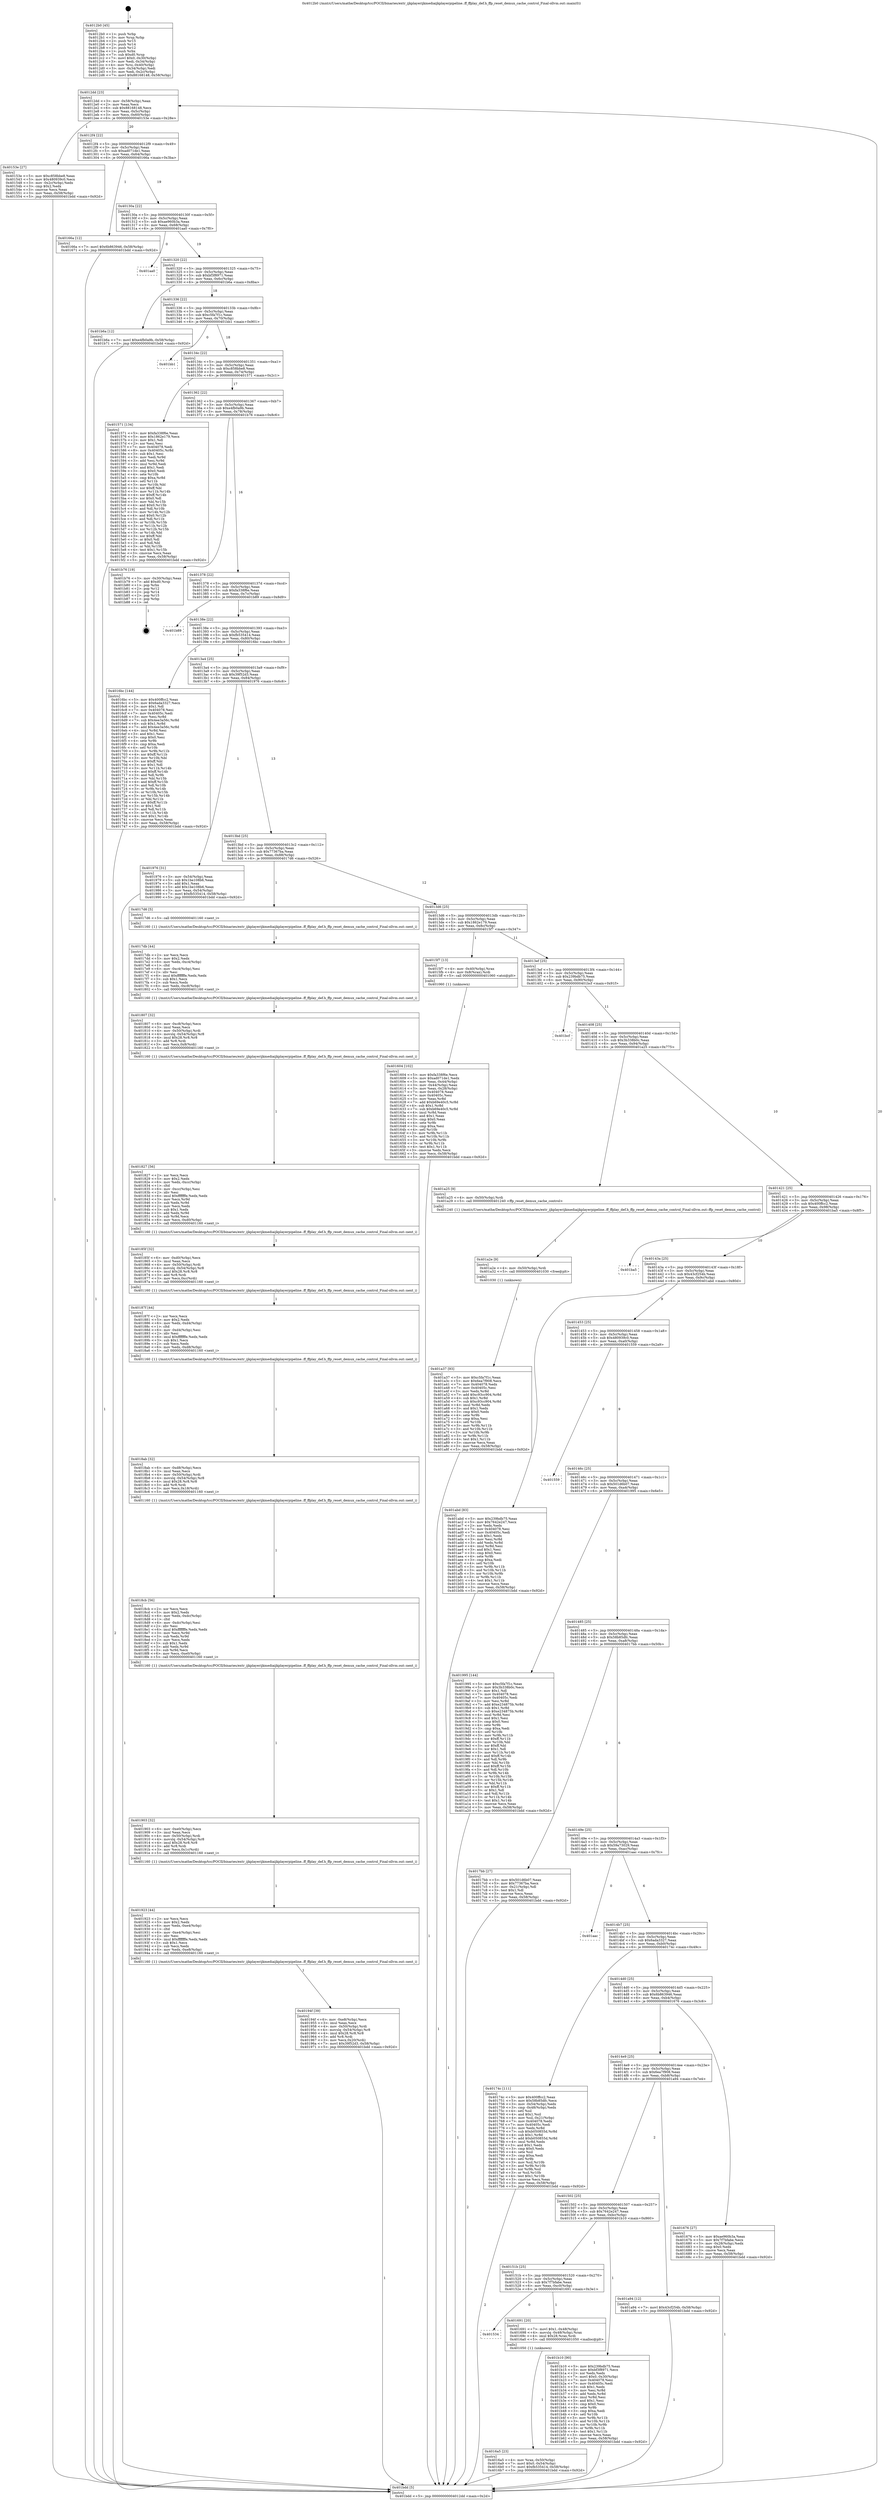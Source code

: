 digraph "0x4012b0" {
  label = "0x4012b0 (/mnt/c/Users/mathe/Desktop/tcc/POCII/binaries/extr_ijkplayerijkmediaijkplayerpipeline..ff_ffplay_def.h_ffp_reset_demux_cache_control_Final-ollvm.out::main(0))"
  labelloc = "t"
  node[shape=record]

  Entry [label="",width=0.3,height=0.3,shape=circle,fillcolor=black,style=filled]
  "0x4012dd" [label="{
     0x4012dd [23]\l
     | [instrs]\l
     &nbsp;&nbsp;0x4012dd \<+3\>: mov -0x58(%rbp),%eax\l
     &nbsp;&nbsp;0x4012e0 \<+2\>: mov %eax,%ecx\l
     &nbsp;&nbsp;0x4012e2 \<+6\>: sub $0x88168148,%ecx\l
     &nbsp;&nbsp;0x4012e8 \<+3\>: mov %eax,-0x5c(%rbp)\l
     &nbsp;&nbsp;0x4012eb \<+3\>: mov %ecx,-0x60(%rbp)\l
     &nbsp;&nbsp;0x4012ee \<+6\>: je 000000000040153e \<main+0x28e\>\l
  }"]
  "0x40153e" [label="{
     0x40153e [27]\l
     | [instrs]\l
     &nbsp;&nbsp;0x40153e \<+5\>: mov $0xc858bbe8,%eax\l
     &nbsp;&nbsp;0x401543 \<+5\>: mov $0x480939c0,%ecx\l
     &nbsp;&nbsp;0x401548 \<+3\>: mov -0x2c(%rbp),%edx\l
     &nbsp;&nbsp;0x40154b \<+3\>: cmp $0x2,%edx\l
     &nbsp;&nbsp;0x40154e \<+3\>: cmovne %ecx,%eax\l
     &nbsp;&nbsp;0x401551 \<+3\>: mov %eax,-0x58(%rbp)\l
     &nbsp;&nbsp;0x401554 \<+5\>: jmp 0000000000401bdd \<main+0x92d\>\l
  }"]
  "0x4012f4" [label="{
     0x4012f4 [22]\l
     | [instrs]\l
     &nbsp;&nbsp;0x4012f4 \<+5\>: jmp 00000000004012f9 \<main+0x49\>\l
     &nbsp;&nbsp;0x4012f9 \<+3\>: mov -0x5c(%rbp),%eax\l
     &nbsp;&nbsp;0x4012fc \<+5\>: sub $0xad071de1,%eax\l
     &nbsp;&nbsp;0x401301 \<+3\>: mov %eax,-0x64(%rbp)\l
     &nbsp;&nbsp;0x401304 \<+6\>: je 000000000040166a \<main+0x3ba\>\l
  }"]
  "0x401bdd" [label="{
     0x401bdd [5]\l
     | [instrs]\l
     &nbsp;&nbsp;0x401bdd \<+5\>: jmp 00000000004012dd \<main+0x2d\>\l
  }"]
  "0x4012b0" [label="{
     0x4012b0 [45]\l
     | [instrs]\l
     &nbsp;&nbsp;0x4012b0 \<+1\>: push %rbp\l
     &nbsp;&nbsp;0x4012b1 \<+3\>: mov %rsp,%rbp\l
     &nbsp;&nbsp;0x4012b4 \<+2\>: push %r15\l
     &nbsp;&nbsp;0x4012b6 \<+2\>: push %r14\l
     &nbsp;&nbsp;0x4012b8 \<+2\>: push %r12\l
     &nbsp;&nbsp;0x4012ba \<+1\>: push %rbx\l
     &nbsp;&nbsp;0x4012bb \<+7\>: sub $0xd0,%rsp\l
     &nbsp;&nbsp;0x4012c2 \<+7\>: movl $0x0,-0x30(%rbp)\l
     &nbsp;&nbsp;0x4012c9 \<+3\>: mov %edi,-0x34(%rbp)\l
     &nbsp;&nbsp;0x4012cc \<+4\>: mov %rsi,-0x40(%rbp)\l
     &nbsp;&nbsp;0x4012d0 \<+3\>: mov -0x34(%rbp),%edi\l
     &nbsp;&nbsp;0x4012d3 \<+3\>: mov %edi,-0x2c(%rbp)\l
     &nbsp;&nbsp;0x4012d6 \<+7\>: movl $0x88168148,-0x58(%rbp)\l
  }"]
  Exit [label="",width=0.3,height=0.3,shape=circle,fillcolor=black,style=filled,peripheries=2]
  "0x40166a" [label="{
     0x40166a [12]\l
     | [instrs]\l
     &nbsp;&nbsp;0x40166a \<+7\>: movl $0x6b863946,-0x58(%rbp)\l
     &nbsp;&nbsp;0x401671 \<+5\>: jmp 0000000000401bdd \<main+0x92d\>\l
  }"]
  "0x40130a" [label="{
     0x40130a [22]\l
     | [instrs]\l
     &nbsp;&nbsp;0x40130a \<+5\>: jmp 000000000040130f \<main+0x5f\>\l
     &nbsp;&nbsp;0x40130f \<+3\>: mov -0x5c(%rbp),%eax\l
     &nbsp;&nbsp;0x401312 \<+5\>: sub $0xae960b3a,%eax\l
     &nbsp;&nbsp;0x401317 \<+3\>: mov %eax,-0x68(%rbp)\l
     &nbsp;&nbsp;0x40131a \<+6\>: je 0000000000401aa0 \<main+0x7f0\>\l
  }"]
  "0x401a37" [label="{
     0x401a37 [93]\l
     | [instrs]\l
     &nbsp;&nbsp;0x401a37 \<+5\>: mov $0xc5fa7f1c,%eax\l
     &nbsp;&nbsp;0x401a3c \<+5\>: mov $0x6ea7f908,%ecx\l
     &nbsp;&nbsp;0x401a41 \<+7\>: mov 0x404078,%edx\l
     &nbsp;&nbsp;0x401a48 \<+7\>: mov 0x40405c,%esi\l
     &nbsp;&nbsp;0x401a4f \<+3\>: mov %edx,%r8d\l
     &nbsp;&nbsp;0x401a52 \<+7\>: add $0xc93cc904,%r8d\l
     &nbsp;&nbsp;0x401a59 \<+4\>: sub $0x1,%r8d\l
     &nbsp;&nbsp;0x401a5d \<+7\>: sub $0xc93cc904,%r8d\l
     &nbsp;&nbsp;0x401a64 \<+4\>: imul %r8d,%edx\l
     &nbsp;&nbsp;0x401a68 \<+3\>: and $0x1,%edx\l
     &nbsp;&nbsp;0x401a6b \<+3\>: cmp $0x0,%edx\l
     &nbsp;&nbsp;0x401a6e \<+4\>: sete %r9b\l
     &nbsp;&nbsp;0x401a72 \<+3\>: cmp $0xa,%esi\l
     &nbsp;&nbsp;0x401a75 \<+4\>: setl %r10b\l
     &nbsp;&nbsp;0x401a79 \<+3\>: mov %r9b,%r11b\l
     &nbsp;&nbsp;0x401a7c \<+3\>: and %r10b,%r11b\l
     &nbsp;&nbsp;0x401a7f \<+3\>: xor %r10b,%r9b\l
     &nbsp;&nbsp;0x401a82 \<+3\>: or %r9b,%r11b\l
     &nbsp;&nbsp;0x401a85 \<+4\>: test $0x1,%r11b\l
     &nbsp;&nbsp;0x401a89 \<+3\>: cmovne %ecx,%eax\l
     &nbsp;&nbsp;0x401a8c \<+3\>: mov %eax,-0x58(%rbp)\l
     &nbsp;&nbsp;0x401a8f \<+5\>: jmp 0000000000401bdd \<main+0x92d\>\l
  }"]
  "0x401aa0" [label="{
     0x401aa0\l
  }", style=dashed]
  "0x401320" [label="{
     0x401320 [22]\l
     | [instrs]\l
     &nbsp;&nbsp;0x401320 \<+5\>: jmp 0000000000401325 \<main+0x75\>\l
     &nbsp;&nbsp;0x401325 \<+3\>: mov -0x5c(%rbp),%eax\l
     &nbsp;&nbsp;0x401328 \<+5\>: sub $0xbf3f8971,%eax\l
     &nbsp;&nbsp;0x40132d \<+3\>: mov %eax,-0x6c(%rbp)\l
     &nbsp;&nbsp;0x401330 \<+6\>: je 0000000000401b6a \<main+0x8ba\>\l
  }"]
  "0x401a2e" [label="{
     0x401a2e [9]\l
     | [instrs]\l
     &nbsp;&nbsp;0x401a2e \<+4\>: mov -0x50(%rbp),%rdi\l
     &nbsp;&nbsp;0x401a32 \<+5\>: call 0000000000401030 \<free@plt\>\l
     | [calls]\l
     &nbsp;&nbsp;0x401030 \{1\} (unknown)\l
  }"]
  "0x401b6a" [label="{
     0x401b6a [12]\l
     | [instrs]\l
     &nbsp;&nbsp;0x401b6a \<+7\>: movl $0xe4fb0a9b,-0x58(%rbp)\l
     &nbsp;&nbsp;0x401b71 \<+5\>: jmp 0000000000401bdd \<main+0x92d\>\l
  }"]
  "0x401336" [label="{
     0x401336 [22]\l
     | [instrs]\l
     &nbsp;&nbsp;0x401336 \<+5\>: jmp 000000000040133b \<main+0x8b\>\l
     &nbsp;&nbsp;0x40133b \<+3\>: mov -0x5c(%rbp),%eax\l
     &nbsp;&nbsp;0x40133e \<+5\>: sub $0xc5fa7f1c,%eax\l
     &nbsp;&nbsp;0x401343 \<+3\>: mov %eax,-0x70(%rbp)\l
     &nbsp;&nbsp;0x401346 \<+6\>: je 0000000000401bb1 \<main+0x901\>\l
  }"]
  "0x40194f" [label="{
     0x40194f [39]\l
     | [instrs]\l
     &nbsp;&nbsp;0x40194f \<+6\>: mov -0xe8(%rbp),%ecx\l
     &nbsp;&nbsp;0x401955 \<+3\>: imul %eax,%ecx\l
     &nbsp;&nbsp;0x401958 \<+4\>: mov -0x50(%rbp),%rdi\l
     &nbsp;&nbsp;0x40195c \<+4\>: movslq -0x54(%rbp),%r8\l
     &nbsp;&nbsp;0x401960 \<+4\>: imul $0x28,%r8,%r8\l
     &nbsp;&nbsp;0x401964 \<+3\>: add %r8,%rdi\l
     &nbsp;&nbsp;0x401967 \<+3\>: mov %ecx,0x20(%rdi)\l
     &nbsp;&nbsp;0x40196a \<+7\>: movl $0x39f52d3,-0x58(%rbp)\l
     &nbsp;&nbsp;0x401971 \<+5\>: jmp 0000000000401bdd \<main+0x92d\>\l
  }"]
  "0x401bb1" [label="{
     0x401bb1\l
  }", style=dashed]
  "0x40134c" [label="{
     0x40134c [22]\l
     | [instrs]\l
     &nbsp;&nbsp;0x40134c \<+5\>: jmp 0000000000401351 \<main+0xa1\>\l
     &nbsp;&nbsp;0x401351 \<+3\>: mov -0x5c(%rbp),%eax\l
     &nbsp;&nbsp;0x401354 \<+5\>: sub $0xc858bbe8,%eax\l
     &nbsp;&nbsp;0x401359 \<+3\>: mov %eax,-0x74(%rbp)\l
     &nbsp;&nbsp;0x40135c \<+6\>: je 0000000000401571 \<main+0x2c1\>\l
  }"]
  "0x401923" [label="{
     0x401923 [44]\l
     | [instrs]\l
     &nbsp;&nbsp;0x401923 \<+2\>: xor %ecx,%ecx\l
     &nbsp;&nbsp;0x401925 \<+5\>: mov $0x2,%edx\l
     &nbsp;&nbsp;0x40192a \<+6\>: mov %edx,-0xe4(%rbp)\l
     &nbsp;&nbsp;0x401930 \<+1\>: cltd\l
     &nbsp;&nbsp;0x401931 \<+6\>: mov -0xe4(%rbp),%esi\l
     &nbsp;&nbsp;0x401937 \<+2\>: idiv %esi\l
     &nbsp;&nbsp;0x401939 \<+6\>: imul $0xfffffffe,%edx,%edx\l
     &nbsp;&nbsp;0x40193f \<+3\>: sub $0x1,%ecx\l
     &nbsp;&nbsp;0x401942 \<+2\>: sub %ecx,%edx\l
     &nbsp;&nbsp;0x401944 \<+6\>: mov %edx,-0xe8(%rbp)\l
     &nbsp;&nbsp;0x40194a \<+5\>: call 0000000000401160 \<next_i\>\l
     | [calls]\l
     &nbsp;&nbsp;0x401160 \{1\} (/mnt/c/Users/mathe/Desktop/tcc/POCII/binaries/extr_ijkplayerijkmediaijkplayerpipeline..ff_ffplay_def.h_ffp_reset_demux_cache_control_Final-ollvm.out::next_i)\l
  }"]
  "0x401571" [label="{
     0x401571 [134]\l
     | [instrs]\l
     &nbsp;&nbsp;0x401571 \<+5\>: mov $0xfa338f6e,%eax\l
     &nbsp;&nbsp;0x401576 \<+5\>: mov $0x1862e179,%ecx\l
     &nbsp;&nbsp;0x40157b \<+2\>: mov $0x1,%dl\l
     &nbsp;&nbsp;0x40157d \<+2\>: xor %esi,%esi\l
     &nbsp;&nbsp;0x40157f \<+7\>: mov 0x404078,%edi\l
     &nbsp;&nbsp;0x401586 \<+8\>: mov 0x40405c,%r8d\l
     &nbsp;&nbsp;0x40158e \<+3\>: sub $0x1,%esi\l
     &nbsp;&nbsp;0x401591 \<+3\>: mov %edi,%r9d\l
     &nbsp;&nbsp;0x401594 \<+3\>: add %esi,%r9d\l
     &nbsp;&nbsp;0x401597 \<+4\>: imul %r9d,%edi\l
     &nbsp;&nbsp;0x40159b \<+3\>: and $0x1,%edi\l
     &nbsp;&nbsp;0x40159e \<+3\>: cmp $0x0,%edi\l
     &nbsp;&nbsp;0x4015a1 \<+4\>: sete %r10b\l
     &nbsp;&nbsp;0x4015a5 \<+4\>: cmp $0xa,%r8d\l
     &nbsp;&nbsp;0x4015a9 \<+4\>: setl %r11b\l
     &nbsp;&nbsp;0x4015ad \<+3\>: mov %r10b,%bl\l
     &nbsp;&nbsp;0x4015b0 \<+3\>: xor $0xff,%bl\l
     &nbsp;&nbsp;0x4015b3 \<+3\>: mov %r11b,%r14b\l
     &nbsp;&nbsp;0x4015b6 \<+4\>: xor $0xff,%r14b\l
     &nbsp;&nbsp;0x4015ba \<+3\>: xor $0x0,%dl\l
     &nbsp;&nbsp;0x4015bd \<+3\>: mov %bl,%r15b\l
     &nbsp;&nbsp;0x4015c0 \<+4\>: and $0x0,%r15b\l
     &nbsp;&nbsp;0x4015c4 \<+3\>: and %dl,%r10b\l
     &nbsp;&nbsp;0x4015c7 \<+3\>: mov %r14b,%r12b\l
     &nbsp;&nbsp;0x4015ca \<+4\>: and $0x0,%r12b\l
     &nbsp;&nbsp;0x4015ce \<+3\>: and %dl,%r11b\l
     &nbsp;&nbsp;0x4015d1 \<+3\>: or %r10b,%r15b\l
     &nbsp;&nbsp;0x4015d4 \<+3\>: or %r11b,%r12b\l
     &nbsp;&nbsp;0x4015d7 \<+3\>: xor %r12b,%r15b\l
     &nbsp;&nbsp;0x4015da \<+3\>: or %r14b,%bl\l
     &nbsp;&nbsp;0x4015dd \<+3\>: xor $0xff,%bl\l
     &nbsp;&nbsp;0x4015e0 \<+3\>: or $0x0,%dl\l
     &nbsp;&nbsp;0x4015e3 \<+2\>: and %dl,%bl\l
     &nbsp;&nbsp;0x4015e5 \<+3\>: or %bl,%r15b\l
     &nbsp;&nbsp;0x4015e8 \<+4\>: test $0x1,%r15b\l
     &nbsp;&nbsp;0x4015ec \<+3\>: cmovne %ecx,%eax\l
     &nbsp;&nbsp;0x4015ef \<+3\>: mov %eax,-0x58(%rbp)\l
     &nbsp;&nbsp;0x4015f2 \<+5\>: jmp 0000000000401bdd \<main+0x92d\>\l
  }"]
  "0x401362" [label="{
     0x401362 [22]\l
     | [instrs]\l
     &nbsp;&nbsp;0x401362 \<+5\>: jmp 0000000000401367 \<main+0xb7\>\l
     &nbsp;&nbsp;0x401367 \<+3\>: mov -0x5c(%rbp),%eax\l
     &nbsp;&nbsp;0x40136a \<+5\>: sub $0xe4fb0a9b,%eax\l
     &nbsp;&nbsp;0x40136f \<+3\>: mov %eax,-0x78(%rbp)\l
     &nbsp;&nbsp;0x401372 \<+6\>: je 0000000000401b76 \<main+0x8c6\>\l
  }"]
  "0x401903" [label="{
     0x401903 [32]\l
     | [instrs]\l
     &nbsp;&nbsp;0x401903 \<+6\>: mov -0xe0(%rbp),%ecx\l
     &nbsp;&nbsp;0x401909 \<+3\>: imul %eax,%ecx\l
     &nbsp;&nbsp;0x40190c \<+4\>: mov -0x50(%rbp),%rdi\l
     &nbsp;&nbsp;0x401910 \<+4\>: movslq -0x54(%rbp),%r8\l
     &nbsp;&nbsp;0x401914 \<+4\>: imul $0x28,%r8,%r8\l
     &nbsp;&nbsp;0x401918 \<+3\>: add %r8,%rdi\l
     &nbsp;&nbsp;0x40191b \<+3\>: mov %ecx,0x1c(%rdi)\l
     &nbsp;&nbsp;0x40191e \<+5\>: call 0000000000401160 \<next_i\>\l
     | [calls]\l
     &nbsp;&nbsp;0x401160 \{1\} (/mnt/c/Users/mathe/Desktop/tcc/POCII/binaries/extr_ijkplayerijkmediaijkplayerpipeline..ff_ffplay_def.h_ffp_reset_demux_cache_control_Final-ollvm.out::next_i)\l
  }"]
  "0x401b76" [label="{
     0x401b76 [19]\l
     | [instrs]\l
     &nbsp;&nbsp;0x401b76 \<+3\>: mov -0x30(%rbp),%eax\l
     &nbsp;&nbsp;0x401b79 \<+7\>: add $0xd0,%rsp\l
     &nbsp;&nbsp;0x401b80 \<+1\>: pop %rbx\l
     &nbsp;&nbsp;0x401b81 \<+2\>: pop %r12\l
     &nbsp;&nbsp;0x401b83 \<+2\>: pop %r14\l
     &nbsp;&nbsp;0x401b85 \<+2\>: pop %r15\l
     &nbsp;&nbsp;0x401b87 \<+1\>: pop %rbp\l
     &nbsp;&nbsp;0x401b88 \<+1\>: ret\l
  }"]
  "0x401378" [label="{
     0x401378 [22]\l
     | [instrs]\l
     &nbsp;&nbsp;0x401378 \<+5\>: jmp 000000000040137d \<main+0xcd\>\l
     &nbsp;&nbsp;0x40137d \<+3\>: mov -0x5c(%rbp),%eax\l
     &nbsp;&nbsp;0x401380 \<+5\>: sub $0xfa338f6e,%eax\l
     &nbsp;&nbsp;0x401385 \<+3\>: mov %eax,-0x7c(%rbp)\l
     &nbsp;&nbsp;0x401388 \<+6\>: je 0000000000401b89 \<main+0x8d9\>\l
  }"]
  "0x4018cb" [label="{
     0x4018cb [56]\l
     | [instrs]\l
     &nbsp;&nbsp;0x4018cb \<+2\>: xor %ecx,%ecx\l
     &nbsp;&nbsp;0x4018cd \<+5\>: mov $0x2,%edx\l
     &nbsp;&nbsp;0x4018d2 \<+6\>: mov %edx,-0xdc(%rbp)\l
     &nbsp;&nbsp;0x4018d8 \<+1\>: cltd\l
     &nbsp;&nbsp;0x4018d9 \<+6\>: mov -0xdc(%rbp),%esi\l
     &nbsp;&nbsp;0x4018df \<+2\>: idiv %esi\l
     &nbsp;&nbsp;0x4018e1 \<+6\>: imul $0xfffffffe,%edx,%edx\l
     &nbsp;&nbsp;0x4018e7 \<+3\>: mov %ecx,%r9d\l
     &nbsp;&nbsp;0x4018ea \<+3\>: sub %edx,%r9d\l
     &nbsp;&nbsp;0x4018ed \<+2\>: mov %ecx,%edx\l
     &nbsp;&nbsp;0x4018ef \<+3\>: sub $0x1,%edx\l
     &nbsp;&nbsp;0x4018f2 \<+3\>: add %edx,%r9d\l
     &nbsp;&nbsp;0x4018f5 \<+3\>: sub %r9d,%ecx\l
     &nbsp;&nbsp;0x4018f8 \<+6\>: mov %ecx,-0xe0(%rbp)\l
     &nbsp;&nbsp;0x4018fe \<+5\>: call 0000000000401160 \<next_i\>\l
     | [calls]\l
     &nbsp;&nbsp;0x401160 \{1\} (/mnt/c/Users/mathe/Desktop/tcc/POCII/binaries/extr_ijkplayerijkmediaijkplayerpipeline..ff_ffplay_def.h_ffp_reset_demux_cache_control_Final-ollvm.out::next_i)\l
  }"]
  "0x401b89" [label="{
     0x401b89\l
  }", style=dashed]
  "0x40138e" [label="{
     0x40138e [22]\l
     | [instrs]\l
     &nbsp;&nbsp;0x40138e \<+5\>: jmp 0000000000401393 \<main+0xe3\>\l
     &nbsp;&nbsp;0x401393 \<+3\>: mov -0x5c(%rbp),%eax\l
     &nbsp;&nbsp;0x401396 \<+5\>: sub $0xfb535414,%eax\l
     &nbsp;&nbsp;0x40139b \<+3\>: mov %eax,-0x80(%rbp)\l
     &nbsp;&nbsp;0x40139e \<+6\>: je 00000000004016bc \<main+0x40c\>\l
  }"]
  "0x4018ab" [label="{
     0x4018ab [32]\l
     | [instrs]\l
     &nbsp;&nbsp;0x4018ab \<+6\>: mov -0xd8(%rbp),%ecx\l
     &nbsp;&nbsp;0x4018b1 \<+3\>: imul %eax,%ecx\l
     &nbsp;&nbsp;0x4018b4 \<+4\>: mov -0x50(%rbp),%rdi\l
     &nbsp;&nbsp;0x4018b8 \<+4\>: movslq -0x54(%rbp),%r8\l
     &nbsp;&nbsp;0x4018bc \<+4\>: imul $0x28,%r8,%r8\l
     &nbsp;&nbsp;0x4018c0 \<+3\>: add %r8,%rdi\l
     &nbsp;&nbsp;0x4018c3 \<+3\>: mov %ecx,0x18(%rdi)\l
     &nbsp;&nbsp;0x4018c6 \<+5\>: call 0000000000401160 \<next_i\>\l
     | [calls]\l
     &nbsp;&nbsp;0x401160 \{1\} (/mnt/c/Users/mathe/Desktop/tcc/POCII/binaries/extr_ijkplayerijkmediaijkplayerpipeline..ff_ffplay_def.h_ffp_reset_demux_cache_control_Final-ollvm.out::next_i)\l
  }"]
  "0x4016bc" [label="{
     0x4016bc [144]\l
     | [instrs]\l
     &nbsp;&nbsp;0x4016bc \<+5\>: mov $0x400ffcc2,%eax\l
     &nbsp;&nbsp;0x4016c1 \<+5\>: mov $0x6ada3327,%ecx\l
     &nbsp;&nbsp;0x4016c6 \<+2\>: mov $0x1,%dl\l
     &nbsp;&nbsp;0x4016c8 \<+7\>: mov 0x404078,%esi\l
     &nbsp;&nbsp;0x4016cf \<+7\>: mov 0x40405c,%edi\l
     &nbsp;&nbsp;0x4016d6 \<+3\>: mov %esi,%r8d\l
     &nbsp;&nbsp;0x4016d9 \<+7\>: sub $0x4ee3a56c,%r8d\l
     &nbsp;&nbsp;0x4016e0 \<+4\>: sub $0x1,%r8d\l
     &nbsp;&nbsp;0x4016e4 \<+7\>: add $0x4ee3a56c,%r8d\l
     &nbsp;&nbsp;0x4016eb \<+4\>: imul %r8d,%esi\l
     &nbsp;&nbsp;0x4016ef \<+3\>: and $0x1,%esi\l
     &nbsp;&nbsp;0x4016f2 \<+3\>: cmp $0x0,%esi\l
     &nbsp;&nbsp;0x4016f5 \<+4\>: sete %r9b\l
     &nbsp;&nbsp;0x4016f9 \<+3\>: cmp $0xa,%edi\l
     &nbsp;&nbsp;0x4016fc \<+4\>: setl %r10b\l
     &nbsp;&nbsp;0x401700 \<+3\>: mov %r9b,%r11b\l
     &nbsp;&nbsp;0x401703 \<+4\>: xor $0xff,%r11b\l
     &nbsp;&nbsp;0x401707 \<+3\>: mov %r10b,%bl\l
     &nbsp;&nbsp;0x40170a \<+3\>: xor $0xff,%bl\l
     &nbsp;&nbsp;0x40170d \<+3\>: xor $0x1,%dl\l
     &nbsp;&nbsp;0x401710 \<+3\>: mov %r11b,%r14b\l
     &nbsp;&nbsp;0x401713 \<+4\>: and $0xff,%r14b\l
     &nbsp;&nbsp;0x401717 \<+3\>: and %dl,%r9b\l
     &nbsp;&nbsp;0x40171a \<+3\>: mov %bl,%r15b\l
     &nbsp;&nbsp;0x40171d \<+4\>: and $0xff,%r15b\l
     &nbsp;&nbsp;0x401721 \<+3\>: and %dl,%r10b\l
     &nbsp;&nbsp;0x401724 \<+3\>: or %r9b,%r14b\l
     &nbsp;&nbsp;0x401727 \<+3\>: or %r10b,%r15b\l
     &nbsp;&nbsp;0x40172a \<+3\>: xor %r15b,%r14b\l
     &nbsp;&nbsp;0x40172d \<+3\>: or %bl,%r11b\l
     &nbsp;&nbsp;0x401730 \<+4\>: xor $0xff,%r11b\l
     &nbsp;&nbsp;0x401734 \<+3\>: or $0x1,%dl\l
     &nbsp;&nbsp;0x401737 \<+3\>: and %dl,%r11b\l
     &nbsp;&nbsp;0x40173a \<+3\>: or %r11b,%r14b\l
     &nbsp;&nbsp;0x40173d \<+4\>: test $0x1,%r14b\l
     &nbsp;&nbsp;0x401741 \<+3\>: cmovne %ecx,%eax\l
     &nbsp;&nbsp;0x401744 \<+3\>: mov %eax,-0x58(%rbp)\l
     &nbsp;&nbsp;0x401747 \<+5\>: jmp 0000000000401bdd \<main+0x92d\>\l
  }"]
  "0x4013a4" [label="{
     0x4013a4 [25]\l
     | [instrs]\l
     &nbsp;&nbsp;0x4013a4 \<+5\>: jmp 00000000004013a9 \<main+0xf9\>\l
     &nbsp;&nbsp;0x4013a9 \<+3\>: mov -0x5c(%rbp),%eax\l
     &nbsp;&nbsp;0x4013ac \<+5\>: sub $0x39f52d3,%eax\l
     &nbsp;&nbsp;0x4013b1 \<+6\>: mov %eax,-0x84(%rbp)\l
     &nbsp;&nbsp;0x4013b7 \<+6\>: je 0000000000401976 \<main+0x6c6\>\l
  }"]
  "0x40187f" [label="{
     0x40187f [44]\l
     | [instrs]\l
     &nbsp;&nbsp;0x40187f \<+2\>: xor %ecx,%ecx\l
     &nbsp;&nbsp;0x401881 \<+5\>: mov $0x2,%edx\l
     &nbsp;&nbsp;0x401886 \<+6\>: mov %edx,-0xd4(%rbp)\l
     &nbsp;&nbsp;0x40188c \<+1\>: cltd\l
     &nbsp;&nbsp;0x40188d \<+6\>: mov -0xd4(%rbp),%esi\l
     &nbsp;&nbsp;0x401893 \<+2\>: idiv %esi\l
     &nbsp;&nbsp;0x401895 \<+6\>: imul $0xfffffffe,%edx,%edx\l
     &nbsp;&nbsp;0x40189b \<+3\>: sub $0x1,%ecx\l
     &nbsp;&nbsp;0x40189e \<+2\>: sub %ecx,%edx\l
     &nbsp;&nbsp;0x4018a0 \<+6\>: mov %edx,-0xd8(%rbp)\l
     &nbsp;&nbsp;0x4018a6 \<+5\>: call 0000000000401160 \<next_i\>\l
     | [calls]\l
     &nbsp;&nbsp;0x401160 \{1\} (/mnt/c/Users/mathe/Desktop/tcc/POCII/binaries/extr_ijkplayerijkmediaijkplayerpipeline..ff_ffplay_def.h_ffp_reset_demux_cache_control_Final-ollvm.out::next_i)\l
  }"]
  "0x401976" [label="{
     0x401976 [31]\l
     | [instrs]\l
     &nbsp;&nbsp;0x401976 \<+3\>: mov -0x54(%rbp),%eax\l
     &nbsp;&nbsp;0x401979 \<+5\>: sub $0x1be108b6,%eax\l
     &nbsp;&nbsp;0x40197e \<+3\>: add $0x1,%eax\l
     &nbsp;&nbsp;0x401981 \<+5\>: add $0x1be108b6,%eax\l
     &nbsp;&nbsp;0x401986 \<+3\>: mov %eax,-0x54(%rbp)\l
     &nbsp;&nbsp;0x401989 \<+7\>: movl $0xfb535414,-0x58(%rbp)\l
     &nbsp;&nbsp;0x401990 \<+5\>: jmp 0000000000401bdd \<main+0x92d\>\l
  }"]
  "0x4013bd" [label="{
     0x4013bd [25]\l
     | [instrs]\l
     &nbsp;&nbsp;0x4013bd \<+5\>: jmp 00000000004013c2 \<main+0x112\>\l
     &nbsp;&nbsp;0x4013c2 \<+3\>: mov -0x5c(%rbp),%eax\l
     &nbsp;&nbsp;0x4013c5 \<+5\>: sub $0x77367ba,%eax\l
     &nbsp;&nbsp;0x4013ca \<+6\>: mov %eax,-0x88(%rbp)\l
     &nbsp;&nbsp;0x4013d0 \<+6\>: je 00000000004017d6 \<main+0x526\>\l
  }"]
  "0x40185f" [label="{
     0x40185f [32]\l
     | [instrs]\l
     &nbsp;&nbsp;0x40185f \<+6\>: mov -0xd0(%rbp),%ecx\l
     &nbsp;&nbsp;0x401865 \<+3\>: imul %eax,%ecx\l
     &nbsp;&nbsp;0x401868 \<+4\>: mov -0x50(%rbp),%rdi\l
     &nbsp;&nbsp;0x40186c \<+4\>: movslq -0x54(%rbp),%r8\l
     &nbsp;&nbsp;0x401870 \<+4\>: imul $0x28,%r8,%r8\l
     &nbsp;&nbsp;0x401874 \<+3\>: add %r8,%rdi\l
     &nbsp;&nbsp;0x401877 \<+3\>: mov %ecx,0xc(%rdi)\l
     &nbsp;&nbsp;0x40187a \<+5\>: call 0000000000401160 \<next_i\>\l
     | [calls]\l
     &nbsp;&nbsp;0x401160 \{1\} (/mnt/c/Users/mathe/Desktop/tcc/POCII/binaries/extr_ijkplayerijkmediaijkplayerpipeline..ff_ffplay_def.h_ffp_reset_demux_cache_control_Final-ollvm.out::next_i)\l
  }"]
  "0x4017d6" [label="{
     0x4017d6 [5]\l
     | [instrs]\l
     &nbsp;&nbsp;0x4017d6 \<+5\>: call 0000000000401160 \<next_i\>\l
     | [calls]\l
     &nbsp;&nbsp;0x401160 \{1\} (/mnt/c/Users/mathe/Desktop/tcc/POCII/binaries/extr_ijkplayerijkmediaijkplayerpipeline..ff_ffplay_def.h_ffp_reset_demux_cache_control_Final-ollvm.out::next_i)\l
  }"]
  "0x4013d6" [label="{
     0x4013d6 [25]\l
     | [instrs]\l
     &nbsp;&nbsp;0x4013d6 \<+5\>: jmp 00000000004013db \<main+0x12b\>\l
     &nbsp;&nbsp;0x4013db \<+3\>: mov -0x5c(%rbp),%eax\l
     &nbsp;&nbsp;0x4013de \<+5\>: sub $0x1862e179,%eax\l
     &nbsp;&nbsp;0x4013e3 \<+6\>: mov %eax,-0x8c(%rbp)\l
     &nbsp;&nbsp;0x4013e9 \<+6\>: je 00000000004015f7 \<main+0x347\>\l
  }"]
  "0x401827" [label="{
     0x401827 [56]\l
     | [instrs]\l
     &nbsp;&nbsp;0x401827 \<+2\>: xor %ecx,%ecx\l
     &nbsp;&nbsp;0x401829 \<+5\>: mov $0x2,%edx\l
     &nbsp;&nbsp;0x40182e \<+6\>: mov %edx,-0xcc(%rbp)\l
     &nbsp;&nbsp;0x401834 \<+1\>: cltd\l
     &nbsp;&nbsp;0x401835 \<+6\>: mov -0xcc(%rbp),%esi\l
     &nbsp;&nbsp;0x40183b \<+2\>: idiv %esi\l
     &nbsp;&nbsp;0x40183d \<+6\>: imul $0xfffffffe,%edx,%edx\l
     &nbsp;&nbsp;0x401843 \<+3\>: mov %ecx,%r9d\l
     &nbsp;&nbsp;0x401846 \<+3\>: sub %edx,%r9d\l
     &nbsp;&nbsp;0x401849 \<+2\>: mov %ecx,%edx\l
     &nbsp;&nbsp;0x40184b \<+3\>: sub $0x1,%edx\l
     &nbsp;&nbsp;0x40184e \<+3\>: add %edx,%r9d\l
     &nbsp;&nbsp;0x401851 \<+3\>: sub %r9d,%ecx\l
     &nbsp;&nbsp;0x401854 \<+6\>: mov %ecx,-0xd0(%rbp)\l
     &nbsp;&nbsp;0x40185a \<+5\>: call 0000000000401160 \<next_i\>\l
     | [calls]\l
     &nbsp;&nbsp;0x401160 \{1\} (/mnt/c/Users/mathe/Desktop/tcc/POCII/binaries/extr_ijkplayerijkmediaijkplayerpipeline..ff_ffplay_def.h_ffp_reset_demux_cache_control_Final-ollvm.out::next_i)\l
  }"]
  "0x4015f7" [label="{
     0x4015f7 [13]\l
     | [instrs]\l
     &nbsp;&nbsp;0x4015f7 \<+4\>: mov -0x40(%rbp),%rax\l
     &nbsp;&nbsp;0x4015fb \<+4\>: mov 0x8(%rax),%rdi\l
     &nbsp;&nbsp;0x4015ff \<+5\>: call 0000000000401060 \<atoi@plt\>\l
     | [calls]\l
     &nbsp;&nbsp;0x401060 \{1\} (unknown)\l
  }"]
  "0x4013ef" [label="{
     0x4013ef [25]\l
     | [instrs]\l
     &nbsp;&nbsp;0x4013ef \<+5\>: jmp 00000000004013f4 \<main+0x144\>\l
     &nbsp;&nbsp;0x4013f4 \<+3\>: mov -0x5c(%rbp),%eax\l
     &nbsp;&nbsp;0x4013f7 \<+5\>: sub $0x239bdb75,%eax\l
     &nbsp;&nbsp;0x4013fc \<+6\>: mov %eax,-0x90(%rbp)\l
     &nbsp;&nbsp;0x401402 \<+6\>: je 0000000000401bcf \<main+0x91f\>\l
  }"]
  "0x401604" [label="{
     0x401604 [102]\l
     | [instrs]\l
     &nbsp;&nbsp;0x401604 \<+5\>: mov $0xfa338f6e,%ecx\l
     &nbsp;&nbsp;0x401609 \<+5\>: mov $0xad071de1,%edx\l
     &nbsp;&nbsp;0x40160e \<+3\>: mov %eax,-0x44(%rbp)\l
     &nbsp;&nbsp;0x401611 \<+3\>: mov -0x44(%rbp),%eax\l
     &nbsp;&nbsp;0x401614 \<+3\>: mov %eax,-0x28(%rbp)\l
     &nbsp;&nbsp;0x401617 \<+7\>: mov 0x404078,%eax\l
     &nbsp;&nbsp;0x40161e \<+7\>: mov 0x40405c,%esi\l
     &nbsp;&nbsp;0x401625 \<+3\>: mov %eax,%r8d\l
     &nbsp;&nbsp;0x401628 \<+7\>: add $0xb69e40c5,%r8d\l
     &nbsp;&nbsp;0x40162f \<+4\>: sub $0x1,%r8d\l
     &nbsp;&nbsp;0x401633 \<+7\>: sub $0xb69e40c5,%r8d\l
     &nbsp;&nbsp;0x40163a \<+4\>: imul %r8d,%eax\l
     &nbsp;&nbsp;0x40163e \<+3\>: and $0x1,%eax\l
     &nbsp;&nbsp;0x401641 \<+3\>: cmp $0x0,%eax\l
     &nbsp;&nbsp;0x401644 \<+4\>: sete %r9b\l
     &nbsp;&nbsp;0x401648 \<+3\>: cmp $0xa,%esi\l
     &nbsp;&nbsp;0x40164b \<+4\>: setl %r10b\l
     &nbsp;&nbsp;0x40164f \<+3\>: mov %r9b,%r11b\l
     &nbsp;&nbsp;0x401652 \<+3\>: and %r10b,%r11b\l
     &nbsp;&nbsp;0x401655 \<+3\>: xor %r10b,%r9b\l
     &nbsp;&nbsp;0x401658 \<+3\>: or %r9b,%r11b\l
     &nbsp;&nbsp;0x40165b \<+4\>: test $0x1,%r11b\l
     &nbsp;&nbsp;0x40165f \<+3\>: cmovne %edx,%ecx\l
     &nbsp;&nbsp;0x401662 \<+3\>: mov %ecx,-0x58(%rbp)\l
     &nbsp;&nbsp;0x401665 \<+5\>: jmp 0000000000401bdd \<main+0x92d\>\l
  }"]
  "0x401807" [label="{
     0x401807 [32]\l
     | [instrs]\l
     &nbsp;&nbsp;0x401807 \<+6\>: mov -0xc8(%rbp),%ecx\l
     &nbsp;&nbsp;0x40180d \<+3\>: imul %eax,%ecx\l
     &nbsp;&nbsp;0x401810 \<+4\>: mov -0x50(%rbp),%rdi\l
     &nbsp;&nbsp;0x401814 \<+4\>: movslq -0x54(%rbp),%r8\l
     &nbsp;&nbsp;0x401818 \<+4\>: imul $0x28,%r8,%r8\l
     &nbsp;&nbsp;0x40181c \<+3\>: add %r8,%rdi\l
     &nbsp;&nbsp;0x40181f \<+3\>: mov %ecx,0x8(%rdi)\l
     &nbsp;&nbsp;0x401822 \<+5\>: call 0000000000401160 \<next_i\>\l
     | [calls]\l
     &nbsp;&nbsp;0x401160 \{1\} (/mnt/c/Users/mathe/Desktop/tcc/POCII/binaries/extr_ijkplayerijkmediaijkplayerpipeline..ff_ffplay_def.h_ffp_reset_demux_cache_control_Final-ollvm.out::next_i)\l
  }"]
  "0x401bcf" [label="{
     0x401bcf\l
  }", style=dashed]
  "0x401408" [label="{
     0x401408 [25]\l
     | [instrs]\l
     &nbsp;&nbsp;0x401408 \<+5\>: jmp 000000000040140d \<main+0x15d\>\l
     &nbsp;&nbsp;0x40140d \<+3\>: mov -0x5c(%rbp),%eax\l
     &nbsp;&nbsp;0x401410 \<+5\>: sub $0x3b338b0c,%eax\l
     &nbsp;&nbsp;0x401415 \<+6\>: mov %eax,-0x94(%rbp)\l
     &nbsp;&nbsp;0x40141b \<+6\>: je 0000000000401a25 \<main+0x775\>\l
  }"]
  "0x4017db" [label="{
     0x4017db [44]\l
     | [instrs]\l
     &nbsp;&nbsp;0x4017db \<+2\>: xor %ecx,%ecx\l
     &nbsp;&nbsp;0x4017dd \<+5\>: mov $0x2,%edx\l
     &nbsp;&nbsp;0x4017e2 \<+6\>: mov %edx,-0xc4(%rbp)\l
     &nbsp;&nbsp;0x4017e8 \<+1\>: cltd\l
     &nbsp;&nbsp;0x4017e9 \<+6\>: mov -0xc4(%rbp),%esi\l
     &nbsp;&nbsp;0x4017ef \<+2\>: idiv %esi\l
     &nbsp;&nbsp;0x4017f1 \<+6\>: imul $0xfffffffe,%edx,%edx\l
     &nbsp;&nbsp;0x4017f7 \<+3\>: sub $0x1,%ecx\l
     &nbsp;&nbsp;0x4017fa \<+2\>: sub %ecx,%edx\l
     &nbsp;&nbsp;0x4017fc \<+6\>: mov %edx,-0xc8(%rbp)\l
     &nbsp;&nbsp;0x401802 \<+5\>: call 0000000000401160 \<next_i\>\l
     | [calls]\l
     &nbsp;&nbsp;0x401160 \{1\} (/mnt/c/Users/mathe/Desktop/tcc/POCII/binaries/extr_ijkplayerijkmediaijkplayerpipeline..ff_ffplay_def.h_ffp_reset_demux_cache_control_Final-ollvm.out::next_i)\l
  }"]
  "0x401a25" [label="{
     0x401a25 [9]\l
     | [instrs]\l
     &nbsp;&nbsp;0x401a25 \<+4\>: mov -0x50(%rbp),%rdi\l
     &nbsp;&nbsp;0x401a29 \<+5\>: call 0000000000401240 \<ffp_reset_demux_cache_control\>\l
     | [calls]\l
     &nbsp;&nbsp;0x401240 \{1\} (/mnt/c/Users/mathe/Desktop/tcc/POCII/binaries/extr_ijkplayerijkmediaijkplayerpipeline..ff_ffplay_def.h_ffp_reset_demux_cache_control_Final-ollvm.out::ffp_reset_demux_cache_control)\l
  }"]
  "0x401421" [label="{
     0x401421 [25]\l
     | [instrs]\l
     &nbsp;&nbsp;0x401421 \<+5\>: jmp 0000000000401426 \<main+0x176\>\l
     &nbsp;&nbsp;0x401426 \<+3\>: mov -0x5c(%rbp),%eax\l
     &nbsp;&nbsp;0x401429 \<+5\>: sub $0x400ffcc2,%eax\l
     &nbsp;&nbsp;0x40142e \<+6\>: mov %eax,-0x98(%rbp)\l
     &nbsp;&nbsp;0x401434 \<+6\>: je 0000000000401ba5 \<main+0x8f5\>\l
  }"]
  "0x4016a5" [label="{
     0x4016a5 [23]\l
     | [instrs]\l
     &nbsp;&nbsp;0x4016a5 \<+4\>: mov %rax,-0x50(%rbp)\l
     &nbsp;&nbsp;0x4016a9 \<+7\>: movl $0x0,-0x54(%rbp)\l
     &nbsp;&nbsp;0x4016b0 \<+7\>: movl $0xfb535414,-0x58(%rbp)\l
     &nbsp;&nbsp;0x4016b7 \<+5\>: jmp 0000000000401bdd \<main+0x92d\>\l
  }"]
  "0x401ba5" [label="{
     0x401ba5\l
  }", style=dashed]
  "0x40143a" [label="{
     0x40143a [25]\l
     | [instrs]\l
     &nbsp;&nbsp;0x40143a \<+5\>: jmp 000000000040143f \<main+0x18f\>\l
     &nbsp;&nbsp;0x40143f \<+3\>: mov -0x5c(%rbp),%eax\l
     &nbsp;&nbsp;0x401442 \<+5\>: sub $0x43cf254b,%eax\l
     &nbsp;&nbsp;0x401447 \<+6\>: mov %eax,-0x9c(%rbp)\l
     &nbsp;&nbsp;0x40144d \<+6\>: je 0000000000401abd \<main+0x80d\>\l
  }"]
  "0x401534" [label="{
     0x401534\l
  }", style=dashed]
  "0x401abd" [label="{
     0x401abd [83]\l
     | [instrs]\l
     &nbsp;&nbsp;0x401abd \<+5\>: mov $0x239bdb75,%eax\l
     &nbsp;&nbsp;0x401ac2 \<+5\>: mov $0x7642e247,%ecx\l
     &nbsp;&nbsp;0x401ac7 \<+2\>: xor %edx,%edx\l
     &nbsp;&nbsp;0x401ac9 \<+7\>: mov 0x404078,%esi\l
     &nbsp;&nbsp;0x401ad0 \<+7\>: mov 0x40405c,%edi\l
     &nbsp;&nbsp;0x401ad7 \<+3\>: sub $0x1,%edx\l
     &nbsp;&nbsp;0x401ada \<+3\>: mov %esi,%r8d\l
     &nbsp;&nbsp;0x401add \<+3\>: add %edx,%r8d\l
     &nbsp;&nbsp;0x401ae0 \<+4\>: imul %r8d,%esi\l
     &nbsp;&nbsp;0x401ae4 \<+3\>: and $0x1,%esi\l
     &nbsp;&nbsp;0x401ae7 \<+3\>: cmp $0x0,%esi\l
     &nbsp;&nbsp;0x401aea \<+4\>: sete %r9b\l
     &nbsp;&nbsp;0x401aee \<+3\>: cmp $0xa,%edi\l
     &nbsp;&nbsp;0x401af1 \<+4\>: setl %r10b\l
     &nbsp;&nbsp;0x401af5 \<+3\>: mov %r9b,%r11b\l
     &nbsp;&nbsp;0x401af8 \<+3\>: and %r10b,%r11b\l
     &nbsp;&nbsp;0x401afb \<+3\>: xor %r10b,%r9b\l
     &nbsp;&nbsp;0x401afe \<+3\>: or %r9b,%r11b\l
     &nbsp;&nbsp;0x401b01 \<+4\>: test $0x1,%r11b\l
     &nbsp;&nbsp;0x401b05 \<+3\>: cmovne %ecx,%eax\l
     &nbsp;&nbsp;0x401b08 \<+3\>: mov %eax,-0x58(%rbp)\l
     &nbsp;&nbsp;0x401b0b \<+5\>: jmp 0000000000401bdd \<main+0x92d\>\l
  }"]
  "0x401453" [label="{
     0x401453 [25]\l
     | [instrs]\l
     &nbsp;&nbsp;0x401453 \<+5\>: jmp 0000000000401458 \<main+0x1a8\>\l
     &nbsp;&nbsp;0x401458 \<+3\>: mov -0x5c(%rbp),%eax\l
     &nbsp;&nbsp;0x40145b \<+5\>: sub $0x480939c0,%eax\l
     &nbsp;&nbsp;0x401460 \<+6\>: mov %eax,-0xa0(%rbp)\l
     &nbsp;&nbsp;0x401466 \<+6\>: je 0000000000401559 \<main+0x2a9\>\l
  }"]
  "0x401691" [label="{
     0x401691 [20]\l
     | [instrs]\l
     &nbsp;&nbsp;0x401691 \<+7\>: movl $0x1,-0x48(%rbp)\l
     &nbsp;&nbsp;0x401698 \<+4\>: movslq -0x48(%rbp),%rax\l
     &nbsp;&nbsp;0x40169c \<+4\>: imul $0x28,%rax,%rdi\l
     &nbsp;&nbsp;0x4016a0 \<+5\>: call 0000000000401050 \<malloc@plt\>\l
     | [calls]\l
     &nbsp;&nbsp;0x401050 \{1\} (unknown)\l
  }"]
  "0x401559" [label="{
     0x401559\l
  }", style=dashed]
  "0x40146c" [label="{
     0x40146c [25]\l
     | [instrs]\l
     &nbsp;&nbsp;0x40146c \<+5\>: jmp 0000000000401471 \<main+0x1c1\>\l
     &nbsp;&nbsp;0x401471 \<+3\>: mov -0x5c(%rbp),%eax\l
     &nbsp;&nbsp;0x401474 \<+5\>: sub $0x501d6b07,%eax\l
     &nbsp;&nbsp;0x401479 \<+6\>: mov %eax,-0xa4(%rbp)\l
     &nbsp;&nbsp;0x40147f \<+6\>: je 0000000000401995 \<main+0x6e5\>\l
  }"]
  "0x40151b" [label="{
     0x40151b [25]\l
     | [instrs]\l
     &nbsp;&nbsp;0x40151b \<+5\>: jmp 0000000000401520 \<main+0x270\>\l
     &nbsp;&nbsp;0x401520 \<+3\>: mov -0x5c(%rbp),%eax\l
     &nbsp;&nbsp;0x401523 \<+5\>: sub $0x7f7bfabe,%eax\l
     &nbsp;&nbsp;0x401528 \<+6\>: mov %eax,-0xc0(%rbp)\l
     &nbsp;&nbsp;0x40152e \<+6\>: je 0000000000401691 \<main+0x3e1\>\l
  }"]
  "0x401995" [label="{
     0x401995 [144]\l
     | [instrs]\l
     &nbsp;&nbsp;0x401995 \<+5\>: mov $0xc5fa7f1c,%eax\l
     &nbsp;&nbsp;0x40199a \<+5\>: mov $0x3b338b0c,%ecx\l
     &nbsp;&nbsp;0x40199f \<+2\>: mov $0x1,%dl\l
     &nbsp;&nbsp;0x4019a1 \<+7\>: mov 0x404078,%esi\l
     &nbsp;&nbsp;0x4019a8 \<+7\>: mov 0x40405c,%edi\l
     &nbsp;&nbsp;0x4019af \<+3\>: mov %esi,%r8d\l
     &nbsp;&nbsp;0x4019b2 \<+7\>: add $0xe234875b,%r8d\l
     &nbsp;&nbsp;0x4019b9 \<+4\>: sub $0x1,%r8d\l
     &nbsp;&nbsp;0x4019bd \<+7\>: sub $0xe234875b,%r8d\l
     &nbsp;&nbsp;0x4019c4 \<+4\>: imul %r8d,%esi\l
     &nbsp;&nbsp;0x4019c8 \<+3\>: and $0x1,%esi\l
     &nbsp;&nbsp;0x4019cb \<+3\>: cmp $0x0,%esi\l
     &nbsp;&nbsp;0x4019ce \<+4\>: sete %r9b\l
     &nbsp;&nbsp;0x4019d2 \<+3\>: cmp $0xa,%edi\l
     &nbsp;&nbsp;0x4019d5 \<+4\>: setl %r10b\l
     &nbsp;&nbsp;0x4019d9 \<+3\>: mov %r9b,%r11b\l
     &nbsp;&nbsp;0x4019dc \<+4\>: xor $0xff,%r11b\l
     &nbsp;&nbsp;0x4019e0 \<+3\>: mov %r10b,%bl\l
     &nbsp;&nbsp;0x4019e3 \<+3\>: xor $0xff,%bl\l
     &nbsp;&nbsp;0x4019e6 \<+3\>: xor $0x1,%dl\l
     &nbsp;&nbsp;0x4019e9 \<+3\>: mov %r11b,%r14b\l
     &nbsp;&nbsp;0x4019ec \<+4\>: and $0xff,%r14b\l
     &nbsp;&nbsp;0x4019f0 \<+3\>: and %dl,%r9b\l
     &nbsp;&nbsp;0x4019f3 \<+3\>: mov %bl,%r15b\l
     &nbsp;&nbsp;0x4019f6 \<+4\>: and $0xff,%r15b\l
     &nbsp;&nbsp;0x4019fa \<+3\>: and %dl,%r10b\l
     &nbsp;&nbsp;0x4019fd \<+3\>: or %r9b,%r14b\l
     &nbsp;&nbsp;0x401a00 \<+3\>: or %r10b,%r15b\l
     &nbsp;&nbsp;0x401a03 \<+3\>: xor %r15b,%r14b\l
     &nbsp;&nbsp;0x401a06 \<+3\>: or %bl,%r11b\l
     &nbsp;&nbsp;0x401a09 \<+4\>: xor $0xff,%r11b\l
     &nbsp;&nbsp;0x401a0d \<+3\>: or $0x1,%dl\l
     &nbsp;&nbsp;0x401a10 \<+3\>: and %dl,%r11b\l
     &nbsp;&nbsp;0x401a13 \<+3\>: or %r11b,%r14b\l
     &nbsp;&nbsp;0x401a16 \<+4\>: test $0x1,%r14b\l
     &nbsp;&nbsp;0x401a1a \<+3\>: cmovne %ecx,%eax\l
     &nbsp;&nbsp;0x401a1d \<+3\>: mov %eax,-0x58(%rbp)\l
     &nbsp;&nbsp;0x401a20 \<+5\>: jmp 0000000000401bdd \<main+0x92d\>\l
  }"]
  "0x401485" [label="{
     0x401485 [25]\l
     | [instrs]\l
     &nbsp;&nbsp;0x401485 \<+5\>: jmp 000000000040148a \<main+0x1da\>\l
     &nbsp;&nbsp;0x40148a \<+3\>: mov -0x5c(%rbp),%eax\l
     &nbsp;&nbsp;0x40148d \<+5\>: sub $0x58b85dfc,%eax\l
     &nbsp;&nbsp;0x401492 \<+6\>: mov %eax,-0xa8(%rbp)\l
     &nbsp;&nbsp;0x401498 \<+6\>: je 00000000004017bb \<main+0x50b\>\l
  }"]
  "0x401b10" [label="{
     0x401b10 [90]\l
     | [instrs]\l
     &nbsp;&nbsp;0x401b10 \<+5\>: mov $0x239bdb75,%eax\l
     &nbsp;&nbsp;0x401b15 \<+5\>: mov $0xbf3f8971,%ecx\l
     &nbsp;&nbsp;0x401b1a \<+2\>: xor %edx,%edx\l
     &nbsp;&nbsp;0x401b1c \<+7\>: movl $0x0,-0x30(%rbp)\l
     &nbsp;&nbsp;0x401b23 \<+7\>: mov 0x404078,%esi\l
     &nbsp;&nbsp;0x401b2a \<+7\>: mov 0x40405c,%edi\l
     &nbsp;&nbsp;0x401b31 \<+3\>: sub $0x1,%edx\l
     &nbsp;&nbsp;0x401b34 \<+3\>: mov %esi,%r8d\l
     &nbsp;&nbsp;0x401b37 \<+3\>: add %edx,%r8d\l
     &nbsp;&nbsp;0x401b3a \<+4\>: imul %r8d,%esi\l
     &nbsp;&nbsp;0x401b3e \<+3\>: and $0x1,%esi\l
     &nbsp;&nbsp;0x401b41 \<+3\>: cmp $0x0,%esi\l
     &nbsp;&nbsp;0x401b44 \<+4\>: sete %r9b\l
     &nbsp;&nbsp;0x401b48 \<+3\>: cmp $0xa,%edi\l
     &nbsp;&nbsp;0x401b4b \<+4\>: setl %r10b\l
     &nbsp;&nbsp;0x401b4f \<+3\>: mov %r9b,%r11b\l
     &nbsp;&nbsp;0x401b52 \<+3\>: and %r10b,%r11b\l
     &nbsp;&nbsp;0x401b55 \<+3\>: xor %r10b,%r9b\l
     &nbsp;&nbsp;0x401b58 \<+3\>: or %r9b,%r11b\l
     &nbsp;&nbsp;0x401b5b \<+4\>: test $0x1,%r11b\l
     &nbsp;&nbsp;0x401b5f \<+3\>: cmovne %ecx,%eax\l
     &nbsp;&nbsp;0x401b62 \<+3\>: mov %eax,-0x58(%rbp)\l
     &nbsp;&nbsp;0x401b65 \<+5\>: jmp 0000000000401bdd \<main+0x92d\>\l
  }"]
  "0x4017bb" [label="{
     0x4017bb [27]\l
     | [instrs]\l
     &nbsp;&nbsp;0x4017bb \<+5\>: mov $0x501d6b07,%eax\l
     &nbsp;&nbsp;0x4017c0 \<+5\>: mov $0x77367ba,%ecx\l
     &nbsp;&nbsp;0x4017c5 \<+3\>: mov -0x21(%rbp),%dl\l
     &nbsp;&nbsp;0x4017c8 \<+3\>: test $0x1,%dl\l
     &nbsp;&nbsp;0x4017cb \<+3\>: cmovne %ecx,%eax\l
     &nbsp;&nbsp;0x4017ce \<+3\>: mov %eax,-0x58(%rbp)\l
     &nbsp;&nbsp;0x4017d1 \<+5\>: jmp 0000000000401bdd \<main+0x92d\>\l
  }"]
  "0x40149e" [label="{
     0x40149e [25]\l
     | [instrs]\l
     &nbsp;&nbsp;0x40149e \<+5\>: jmp 00000000004014a3 \<main+0x1f3\>\l
     &nbsp;&nbsp;0x4014a3 \<+3\>: mov -0x5c(%rbp),%eax\l
     &nbsp;&nbsp;0x4014a6 \<+5\>: sub $0x59a73029,%eax\l
     &nbsp;&nbsp;0x4014ab \<+6\>: mov %eax,-0xac(%rbp)\l
     &nbsp;&nbsp;0x4014b1 \<+6\>: je 0000000000401aac \<main+0x7fc\>\l
  }"]
  "0x401502" [label="{
     0x401502 [25]\l
     | [instrs]\l
     &nbsp;&nbsp;0x401502 \<+5\>: jmp 0000000000401507 \<main+0x257\>\l
     &nbsp;&nbsp;0x401507 \<+3\>: mov -0x5c(%rbp),%eax\l
     &nbsp;&nbsp;0x40150a \<+5\>: sub $0x7642e247,%eax\l
     &nbsp;&nbsp;0x40150f \<+6\>: mov %eax,-0xbc(%rbp)\l
     &nbsp;&nbsp;0x401515 \<+6\>: je 0000000000401b10 \<main+0x860\>\l
  }"]
  "0x401aac" [label="{
     0x401aac\l
  }", style=dashed]
  "0x4014b7" [label="{
     0x4014b7 [25]\l
     | [instrs]\l
     &nbsp;&nbsp;0x4014b7 \<+5\>: jmp 00000000004014bc \<main+0x20c\>\l
     &nbsp;&nbsp;0x4014bc \<+3\>: mov -0x5c(%rbp),%eax\l
     &nbsp;&nbsp;0x4014bf \<+5\>: sub $0x6ada3327,%eax\l
     &nbsp;&nbsp;0x4014c4 \<+6\>: mov %eax,-0xb0(%rbp)\l
     &nbsp;&nbsp;0x4014ca \<+6\>: je 000000000040174c \<main+0x49c\>\l
  }"]
  "0x401a94" [label="{
     0x401a94 [12]\l
     | [instrs]\l
     &nbsp;&nbsp;0x401a94 \<+7\>: movl $0x43cf254b,-0x58(%rbp)\l
     &nbsp;&nbsp;0x401a9b \<+5\>: jmp 0000000000401bdd \<main+0x92d\>\l
  }"]
  "0x40174c" [label="{
     0x40174c [111]\l
     | [instrs]\l
     &nbsp;&nbsp;0x40174c \<+5\>: mov $0x400ffcc2,%eax\l
     &nbsp;&nbsp;0x401751 \<+5\>: mov $0x58b85dfc,%ecx\l
     &nbsp;&nbsp;0x401756 \<+3\>: mov -0x54(%rbp),%edx\l
     &nbsp;&nbsp;0x401759 \<+3\>: cmp -0x48(%rbp),%edx\l
     &nbsp;&nbsp;0x40175c \<+4\>: setl %sil\l
     &nbsp;&nbsp;0x401760 \<+4\>: and $0x1,%sil\l
     &nbsp;&nbsp;0x401764 \<+4\>: mov %sil,-0x21(%rbp)\l
     &nbsp;&nbsp;0x401768 \<+7\>: mov 0x404078,%edx\l
     &nbsp;&nbsp;0x40176f \<+7\>: mov 0x40405c,%edi\l
     &nbsp;&nbsp;0x401776 \<+3\>: mov %edx,%r8d\l
     &nbsp;&nbsp;0x401779 \<+7\>: sub $0xb050855d,%r8d\l
     &nbsp;&nbsp;0x401780 \<+4\>: sub $0x1,%r8d\l
     &nbsp;&nbsp;0x401784 \<+7\>: add $0xb050855d,%r8d\l
     &nbsp;&nbsp;0x40178b \<+4\>: imul %r8d,%edx\l
     &nbsp;&nbsp;0x40178f \<+3\>: and $0x1,%edx\l
     &nbsp;&nbsp;0x401792 \<+3\>: cmp $0x0,%edx\l
     &nbsp;&nbsp;0x401795 \<+4\>: sete %sil\l
     &nbsp;&nbsp;0x401799 \<+3\>: cmp $0xa,%edi\l
     &nbsp;&nbsp;0x40179c \<+4\>: setl %r9b\l
     &nbsp;&nbsp;0x4017a0 \<+3\>: mov %sil,%r10b\l
     &nbsp;&nbsp;0x4017a3 \<+3\>: and %r9b,%r10b\l
     &nbsp;&nbsp;0x4017a6 \<+3\>: xor %r9b,%sil\l
     &nbsp;&nbsp;0x4017a9 \<+3\>: or %sil,%r10b\l
     &nbsp;&nbsp;0x4017ac \<+4\>: test $0x1,%r10b\l
     &nbsp;&nbsp;0x4017b0 \<+3\>: cmovne %ecx,%eax\l
     &nbsp;&nbsp;0x4017b3 \<+3\>: mov %eax,-0x58(%rbp)\l
     &nbsp;&nbsp;0x4017b6 \<+5\>: jmp 0000000000401bdd \<main+0x92d\>\l
  }"]
  "0x4014d0" [label="{
     0x4014d0 [25]\l
     | [instrs]\l
     &nbsp;&nbsp;0x4014d0 \<+5\>: jmp 00000000004014d5 \<main+0x225\>\l
     &nbsp;&nbsp;0x4014d5 \<+3\>: mov -0x5c(%rbp),%eax\l
     &nbsp;&nbsp;0x4014d8 \<+5\>: sub $0x6b863946,%eax\l
     &nbsp;&nbsp;0x4014dd \<+6\>: mov %eax,-0xb4(%rbp)\l
     &nbsp;&nbsp;0x4014e3 \<+6\>: je 0000000000401676 \<main+0x3c6\>\l
  }"]
  "0x4014e9" [label="{
     0x4014e9 [25]\l
     | [instrs]\l
     &nbsp;&nbsp;0x4014e9 \<+5\>: jmp 00000000004014ee \<main+0x23e\>\l
     &nbsp;&nbsp;0x4014ee \<+3\>: mov -0x5c(%rbp),%eax\l
     &nbsp;&nbsp;0x4014f1 \<+5\>: sub $0x6ea7f908,%eax\l
     &nbsp;&nbsp;0x4014f6 \<+6\>: mov %eax,-0xb8(%rbp)\l
     &nbsp;&nbsp;0x4014fc \<+6\>: je 0000000000401a94 \<main+0x7e4\>\l
  }"]
  "0x401676" [label="{
     0x401676 [27]\l
     | [instrs]\l
     &nbsp;&nbsp;0x401676 \<+5\>: mov $0xae960b3a,%eax\l
     &nbsp;&nbsp;0x40167b \<+5\>: mov $0x7f7bfabe,%ecx\l
     &nbsp;&nbsp;0x401680 \<+3\>: mov -0x28(%rbp),%edx\l
     &nbsp;&nbsp;0x401683 \<+3\>: cmp $0x0,%edx\l
     &nbsp;&nbsp;0x401686 \<+3\>: cmove %ecx,%eax\l
     &nbsp;&nbsp;0x401689 \<+3\>: mov %eax,-0x58(%rbp)\l
     &nbsp;&nbsp;0x40168c \<+5\>: jmp 0000000000401bdd \<main+0x92d\>\l
  }"]
  Entry -> "0x4012b0" [label=" 1"]
  "0x4012dd" -> "0x40153e" [label=" 1"]
  "0x4012dd" -> "0x4012f4" [label=" 20"]
  "0x40153e" -> "0x401bdd" [label=" 1"]
  "0x4012b0" -> "0x4012dd" [label=" 1"]
  "0x401bdd" -> "0x4012dd" [label=" 20"]
  "0x401b76" -> Exit [label=" 1"]
  "0x4012f4" -> "0x40166a" [label=" 1"]
  "0x4012f4" -> "0x40130a" [label=" 19"]
  "0x401b6a" -> "0x401bdd" [label=" 1"]
  "0x40130a" -> "0x401aa0" [label=" 0"]
  "0x40130a" -> "0x401320" [label=" 19"]
  "0x401b10" -> "0x401bdd" [label=" 1"]
  "0x401320" -> "0x401b6a" [label=" 1"]
  "0x401320" -> "0x401336" [label=" 18"]
  "0x401abd" -> "0x401bdd" [label=" 1"]
  "0x401336" -> "0x401bb1" [label=" 0"]
  "0x401336" -> "0x40134c" [label=" 18"]
  "0x401a94" -> "0x401bdd" [label=" 1"]
  "0x40134c" -> "0x401571" [label=" 1"]
  "0x40134c" -> "0x401362" [label=" 17"]
  "0x401571" -> "0x401bdd" [label=" 1"]
  "0x401a37" -> "0x401bdd" [label=" 1"]
  "0x401362" -> "0x401b76" [label=" 1"]
  "0x401362" -> "0x401378" [label=" 16"]
  "0x401a2e" -> "0x401a37" [label=" 1"]
  "0x401378" -> "0x401b89" [label=" 0"]
  "0x401378" -> "0x40138e" [label=" 16"]
  "0x401a25" -> "0x401a2e" [label=" 1"]
  "0x40138e" -> "0x4016bc" [label=" 2"]
  "0x40138e" -> "0x4013a4" [label=" 14"]
  "0x401995" -> "0x401bdd" [label=" 1"]
  "0x4013a4" -> "0x401976" [label=" 1"]
  "0x4013a4" -> "0x4013bd" [label=" 13"]
  "0x401976" -> "0x401bdd" [label=" 1"]
  "0x4013bd" -> "0x4017d6" [label=" 1"]
  "0x4013bd" -> "0x4013d6" [label=" 12"]
  "0x40194f" -> "0x401bdd" [label=" 1"]
  "0x4013d6" -> "0x4015f7" [label=" 1"]
  "0x4013d6" -> "0x4013ef" [label=" 11"]
  "0x4015f7" -> "0x401604" [label=" 1"]
  "0x401604" -> "0x401bdd" [label=" 1"]
  "0x40166a" -> "0x401bdd" [label=" 1"]
  "0x401923" -> "0x40194f" [label=" 1"]
  "0x4013ef" -> "0x401bcf" [label=" 0"]
  "0x4013ef" -> "0x401408" [label=" 11"]
  "0x401903" -> "0x401923" [label=" 1"]
  "0x401408" -> "0x401a25" [label=" 1"]
  "0x401408" -> "0x401421" [label=" 10"]
  "0x4018cb" -> "0x401903" [label=" 1"]
  "0x401421" -> "0x401ba5" [label=" 0"]
  "0x401421" -> "0x40143a" [label=" 10"]
  "0x4018ab" -> "0x4018cb" [label=" 1"]
  "0x40143a" -> "0x401abd" [label=" 1"]
  "0x40143a" -> "0x401453" [label=" 9"]
  "0x40187f" -> "0x4018ab" [label=" 1"]
  "0x401453" -> "0x401559" [label=" 0"]
  "0x401453" -> "0x40146c" [label=" 9"]
  "0x40185f" -> "0x40187f" [label=" 1"]
  "0x40146c" -> "0x401995" [label=" 1"]
  "0x40146c" -> "0x401485" [label=" 8"]
  "0x401807" -> "0x401827" [label=" 1"]
  "0x401485" -> "0x4017bb" [label=" 2"]
  "0x401485" -> "0x40149e" [label=" 6"]
  "0x4017db" -> "0x401807" [label=" 1"]
  "0x40149e" -> "0x401aac" [label=" 0"]
  "0x40149e" -> "0x4014b7" [label=" 6"]
  "0x4017bb" -> "0x401bdd" [label=" 2"]
  "0x4014b7" -> "0x40174c" [label=" 2"]
  "0x4014b7" -> "0x4014d0" [label=" 4"]
  "0x40174c" -> "0x401bdd" [label=" 2"]
  "0x4014d0" -> "0x401676" [label=" 1"]
  "0x4014d0" -> "0x4014e9" [label=" 3"]
  "0x401676" -> "0x401bdd" [label=" 1"]
  "0x4016bc" -> "0x401bdd" [label=" 2"]
  "0x4014e9" -> "0x401a94" [label=" 1"]
  "0x4014e9" -> "0x401502" [label=" 2"]
  "0x4017d6" -> "0x4017db" [label=" 1"]
  "0x401502" -> "0x401b10" [label=" 1"]
  "0x401502" -> "0x40151b" [label=" 1"]
  "0x401827" -> "0x40185f" [label=" 1"]
  "0x40151b" -> "0x401691" [label=" 1"]
  "0x40151b" -> "0x401534" [label=" 0"]
  "0x401691" -> "0x4016a5" [label=" 1"]
  "0x4016a5" -> "0x401bdd" [label=" 1"]
}

